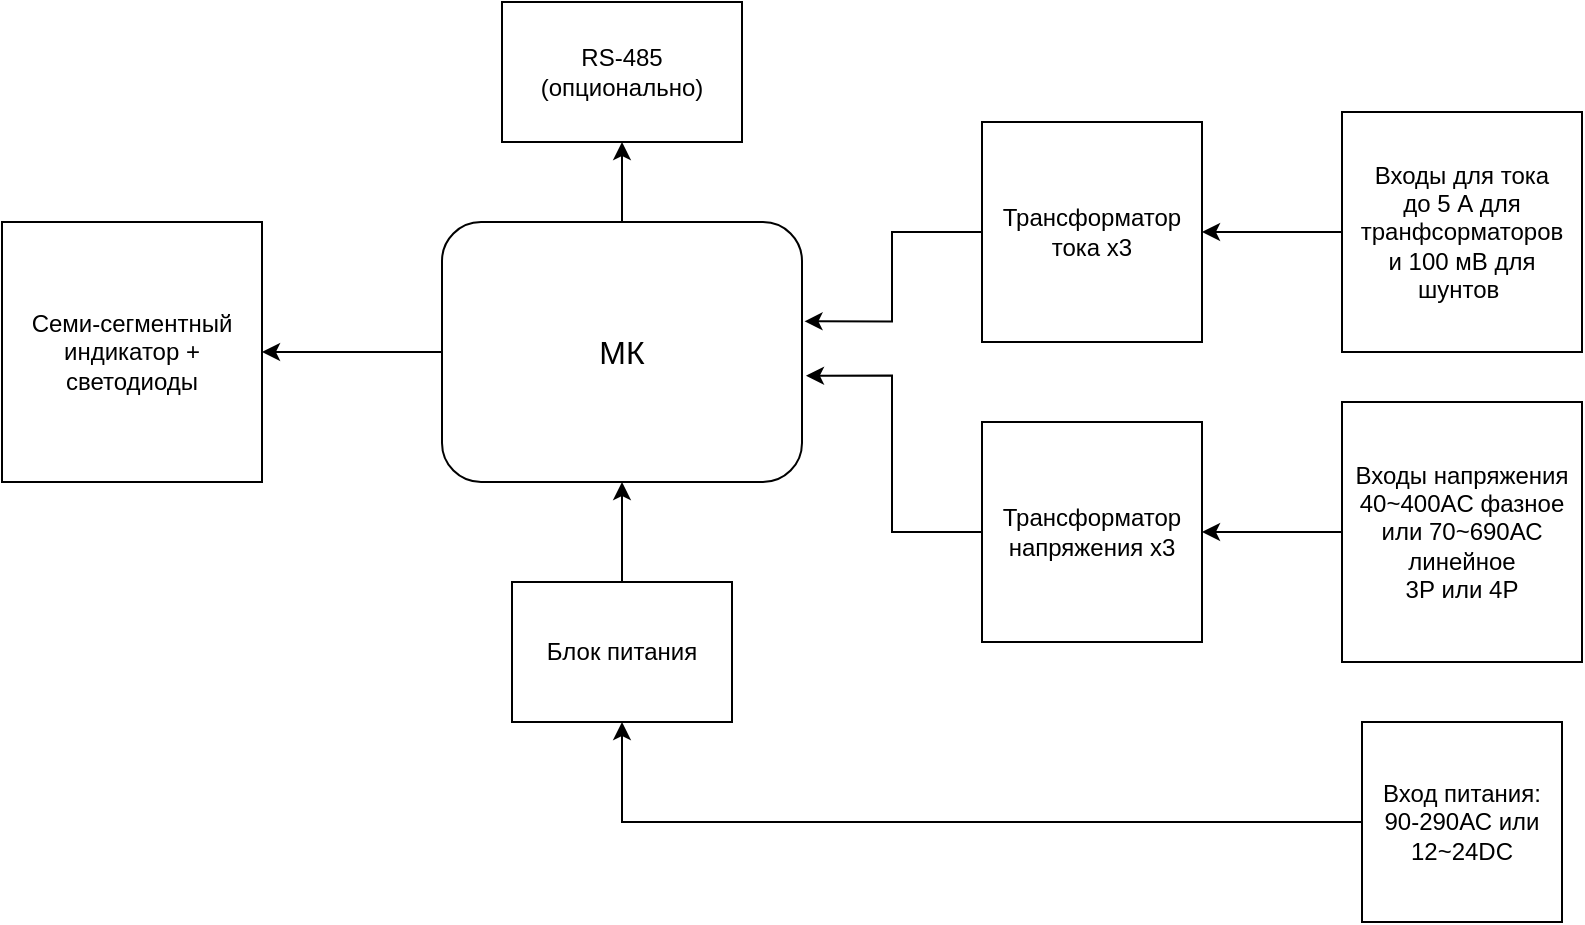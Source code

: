 <mxfile version="23.1.5" type="github">
  <diagram name="Страница — 1" id="n5297YDXWTuSqS-TeUuD">
    <mxGraphModel dx="1562" dy="818" grid="1" gridSize="10" guides="1" tooltips="1" connect="1" arrows="1" fold="1" page="1" pageScale="1" pageWidth="2339" pageHeight="3300" math="0" shadow="0">
      <root>
        <mxCell id="0" />
        <mxCell id="1" parent="0" />
        <mxCell id="Zt0sIPypEy9pdhqAK2nU-18" style="edgeStyle=orthogonalEdgeStyle;rounded=0;orthogonalLoop=1;jettySize=auto;html=1;exitX=0;exitY=0.5;exitDx=0;exitDy=0;entryX=1;entryY=0.5;entryDx=0;entryDy=0;" edge="1" parent="1" source="Zt0sIPypEy9pdhqAK2nU-1" target="Zt0sIPypEy9pdhqAK2nU-7">
          <mxGeometry relative="1" as="geometry" />
        </mxCell>
        <mxCell id="Zt0sIPypEy9pdhqAK2nU-19" style="edgeStyle=orthogonalEdgeStyle;rounded=0;orthogonalLoop=1;jettySize=auto;html=1;exitX=0.5;exitY=0;exitDx=0;exitDy=0;entryX=0.5;entryY=1;entryDx=0;entryDy=0;" edge="1" parent="1" source="Zt0sIPypEy9pdhqAK2nU-1" target="Zt0sIPypEy9pdhqAK2nU-4">
          <mxGeometry relative="1" as="geometry" />
        </mxCell>
        <mxCell id="Zt0sIPypEy9pdhqAK2nU-1" value="&lt;font style=&quot;font-size: 16px;&quot;&gt;МК&lt;/font&gt;" style="rounded=1;whiteSpace=wrap;html=1;" vertex="1" parent="1">
          <mxGeometry x="620" y="390" width="180" height="130" as="geometry" />
        </mxCell>
        <mxCell id="Zt0sIPypEy9pdhqAK2nU-2" value="Трансформатор напряжения х3" style="whiteSpace=wrap;html=1;aspect=fixed;" vertex="1" parent="1">
          <mxGeometry x="890" y="490" width="110" height="110" as="geometry" />
        </mxCell>
        <mxCell id="Zt0sIPypEy9pdhqAK2nU-3" value="Трансформатор тока х3" style="whiteSpace=wrap;html=1;aspect=fixed;" vertex="1" parent="1">
          <mxGeometry x="890" y="340" width="110" height="110" as="geometry" />
        </mxCell>
        <mxCell id="Zt0sIPypEy9pdhqAK2nU-4" value="RS-485 (опционально)" style="rounded=0;whiteSpace=wrap;html=1;" vertex="1" parent="1">
          <mxGeometry x="650" y="280" width="120" height="70" as="geometry" />
        </mxCell>
        <mxCell id="Zt0sIPypEy9pdhqAK2nU-17" style="edgeStyle=orthogonalEdgeStyle;rounded=0;orthogonalLoop=1;jettySize=auto;html=1;exitX=0.5;exitY=0;exitDx=0;exitDy=0;entryX=0.5;entryY=1;entryDx=0;entryDy=0;" edge="1" parent="1" source="Zt0sIPypEy9pdhqAK2nU-5" target="Zt0sIPypEy9pdhqAK2nU-1">
          <mxGeometry relative="1" as="geometry" />
        </mxCell>
        <mxCell id="Zt0sIPypEy9pdhqAK2nU-5" value="Блок питания" style="rounded=0;whiteSpace=wrap;html=1;" vertex="1" parent="1">
          <mxGeometry x="655" y="570" width="110" height="70" as="geometry" />
        </mxCell>
        <mxCell id="Zt0sIPypEy9pdhqAK2nU-14" style="edgeStyle=orthogonalEdgeStyle;rounded=0;orthogonalLoop=1;jettySize=auto;html=1;exitX=0;exitY=0.5;exitDx=0;exitDy=0;" edge="1" parent="1" source="Zt0sIPypEy9pdhqAK2nU-6" target="Zt0sIPypEy9pdhqAK2nU-2">
          <mxGeometry relative="1" as="geometry" />
        </mxCell>
        <mxCell id="Zt0sIPypEy9pdhqAK2nU-6" value="&amp;nbsp;Входы напряжения&amp;nbsp;&lt;div&gt;40~400AC фазное или 70~690АС линейное&lt;/div&gt;&lt;div&gt;3Р или 4Р&lt;/div&gt;" style="rounded=0;whiteSpace=wrap;html=1;" vertex="1" parent="1">
          <mxGeometry x="1070" y="480" width="120" height="130" as="geometry" />
        </mxCell>
        <mxCell id="Zt0sIPypEy9pdhqAK2nU-7" value="Семи-сегментный индикатор + светодиоды" style="rounded=0;whiteSpace=wrap;html=1;" vertex="1" parent="1">
          <mxGeometry x="400" y="390" width="130" height="130" as="geometry" />
        </mxCell>
        <mxCell id="Zt0sIPypEy9pdhqAK2nU-16" style="edgeStyle=orthogonalEdgeStyle;rounded=0;orthogonalLoop=1;jettySize=auto;html=1;exitX=0;exitY=0.5;exitDx=0;exitDy=0;entryX=0.5;entryY=1;entryDx=0;entryDy=0;" edge="1" parent="1" source="Zt0sIPypEy9pdhqAK2nU-8" target="Zt0sIPypEy9pdhqAK2nU-5">
          <mxGeometry relative="1" as="geometry" />
        </mxCell>
        <mxCell id="Zt0sIPypEy9pdhqAK2nU-8" value="Вход питания: 90-290АС или 12~24DC" style="whiteSpace=wrap;html=1;aspect=fixed;" vertex="1" parent="1">
          <mxGeometry x="1080" y="640" width="100" height="100" as="geometry" />
        </mxCell>
        <mxCell id="Zt0sIPypEy9pdhqAK2nU-12" style="edgeStyle=orthogonalEdgeStyle;rounded=0;orthogonalLoop=1;jettySize=auto;html=1;exitX=0;exitY=0.5;exitDx=0;exitDy=0;entryX=1;entryY=0.5;entryDx=0;entryDy=0;" edge="1" parent="1" source="Zt0sIPypEy9pdhqAK2nU-10" target="Zt0sIPypEy9pdhqAK2nU-3">
          <mxGeometry relative="1" as="geometry" />
        </mxCell>
        <mxCell id="Zt0sIPypEy9pdhqAK2nU-10" value="Входы для тока&lt;br&gt;до 5 А для транфсорматоров&lt;br&gt;и 100 мВ для шунтов&amp;nbsp;" style="whiteSpace=wrap;html=1;aspect=fixed;" vertex="1" parent="1">
          <mxGeometry x="1070" y="335" width="120" height="120" as="geometry" />
        </mxCell>
        <mxCell id="Zt0sIPypEy9pdhqAK2nU-13" style="edgeStyle=orthogonalEdgeStyle;rounded=0;orthogonalLoop=1;jettySize=auto;html=1;exitX=0;exitY=0.5;exitDx=0;exitDy=0;entryX=1.007;entryY=0.382;entryDx=0;entryDy=0;entryPerimeter=0;" edge="1" parent="1" source="Zt0sIPypEy9pdhqAK2nU-3" target="Zt0sIPypEy9pdhqAK2nU-1">
          <mxGeometry relative="1" as="geometry" />
        </mxCell>
        <mxCell id="Zt0sIPypEy9pdhqAK2nU-15" style="edgeStyle=orthogonalEdgeStyle;rounded=0;orthogonalLoop=1;jettySize=auto;html=1;exitX=0;exitY=0.5;exitDx=0;exitDy=0;entryX=1.011;entryY=0.591;entryDx=0;entryDy=0;entryPerimeter=0;" edge="1" parent="1" source="Zt0sIPypEy9pdhqAK2nU-2" target="Zt0sIPypEy9pdhqAK2nU-1">
          <mxGeometry relative="1" as="geometry" />
        </mxCell>
      </root>
    </mxGraphModel>
  </diagram>
</mxfile>
